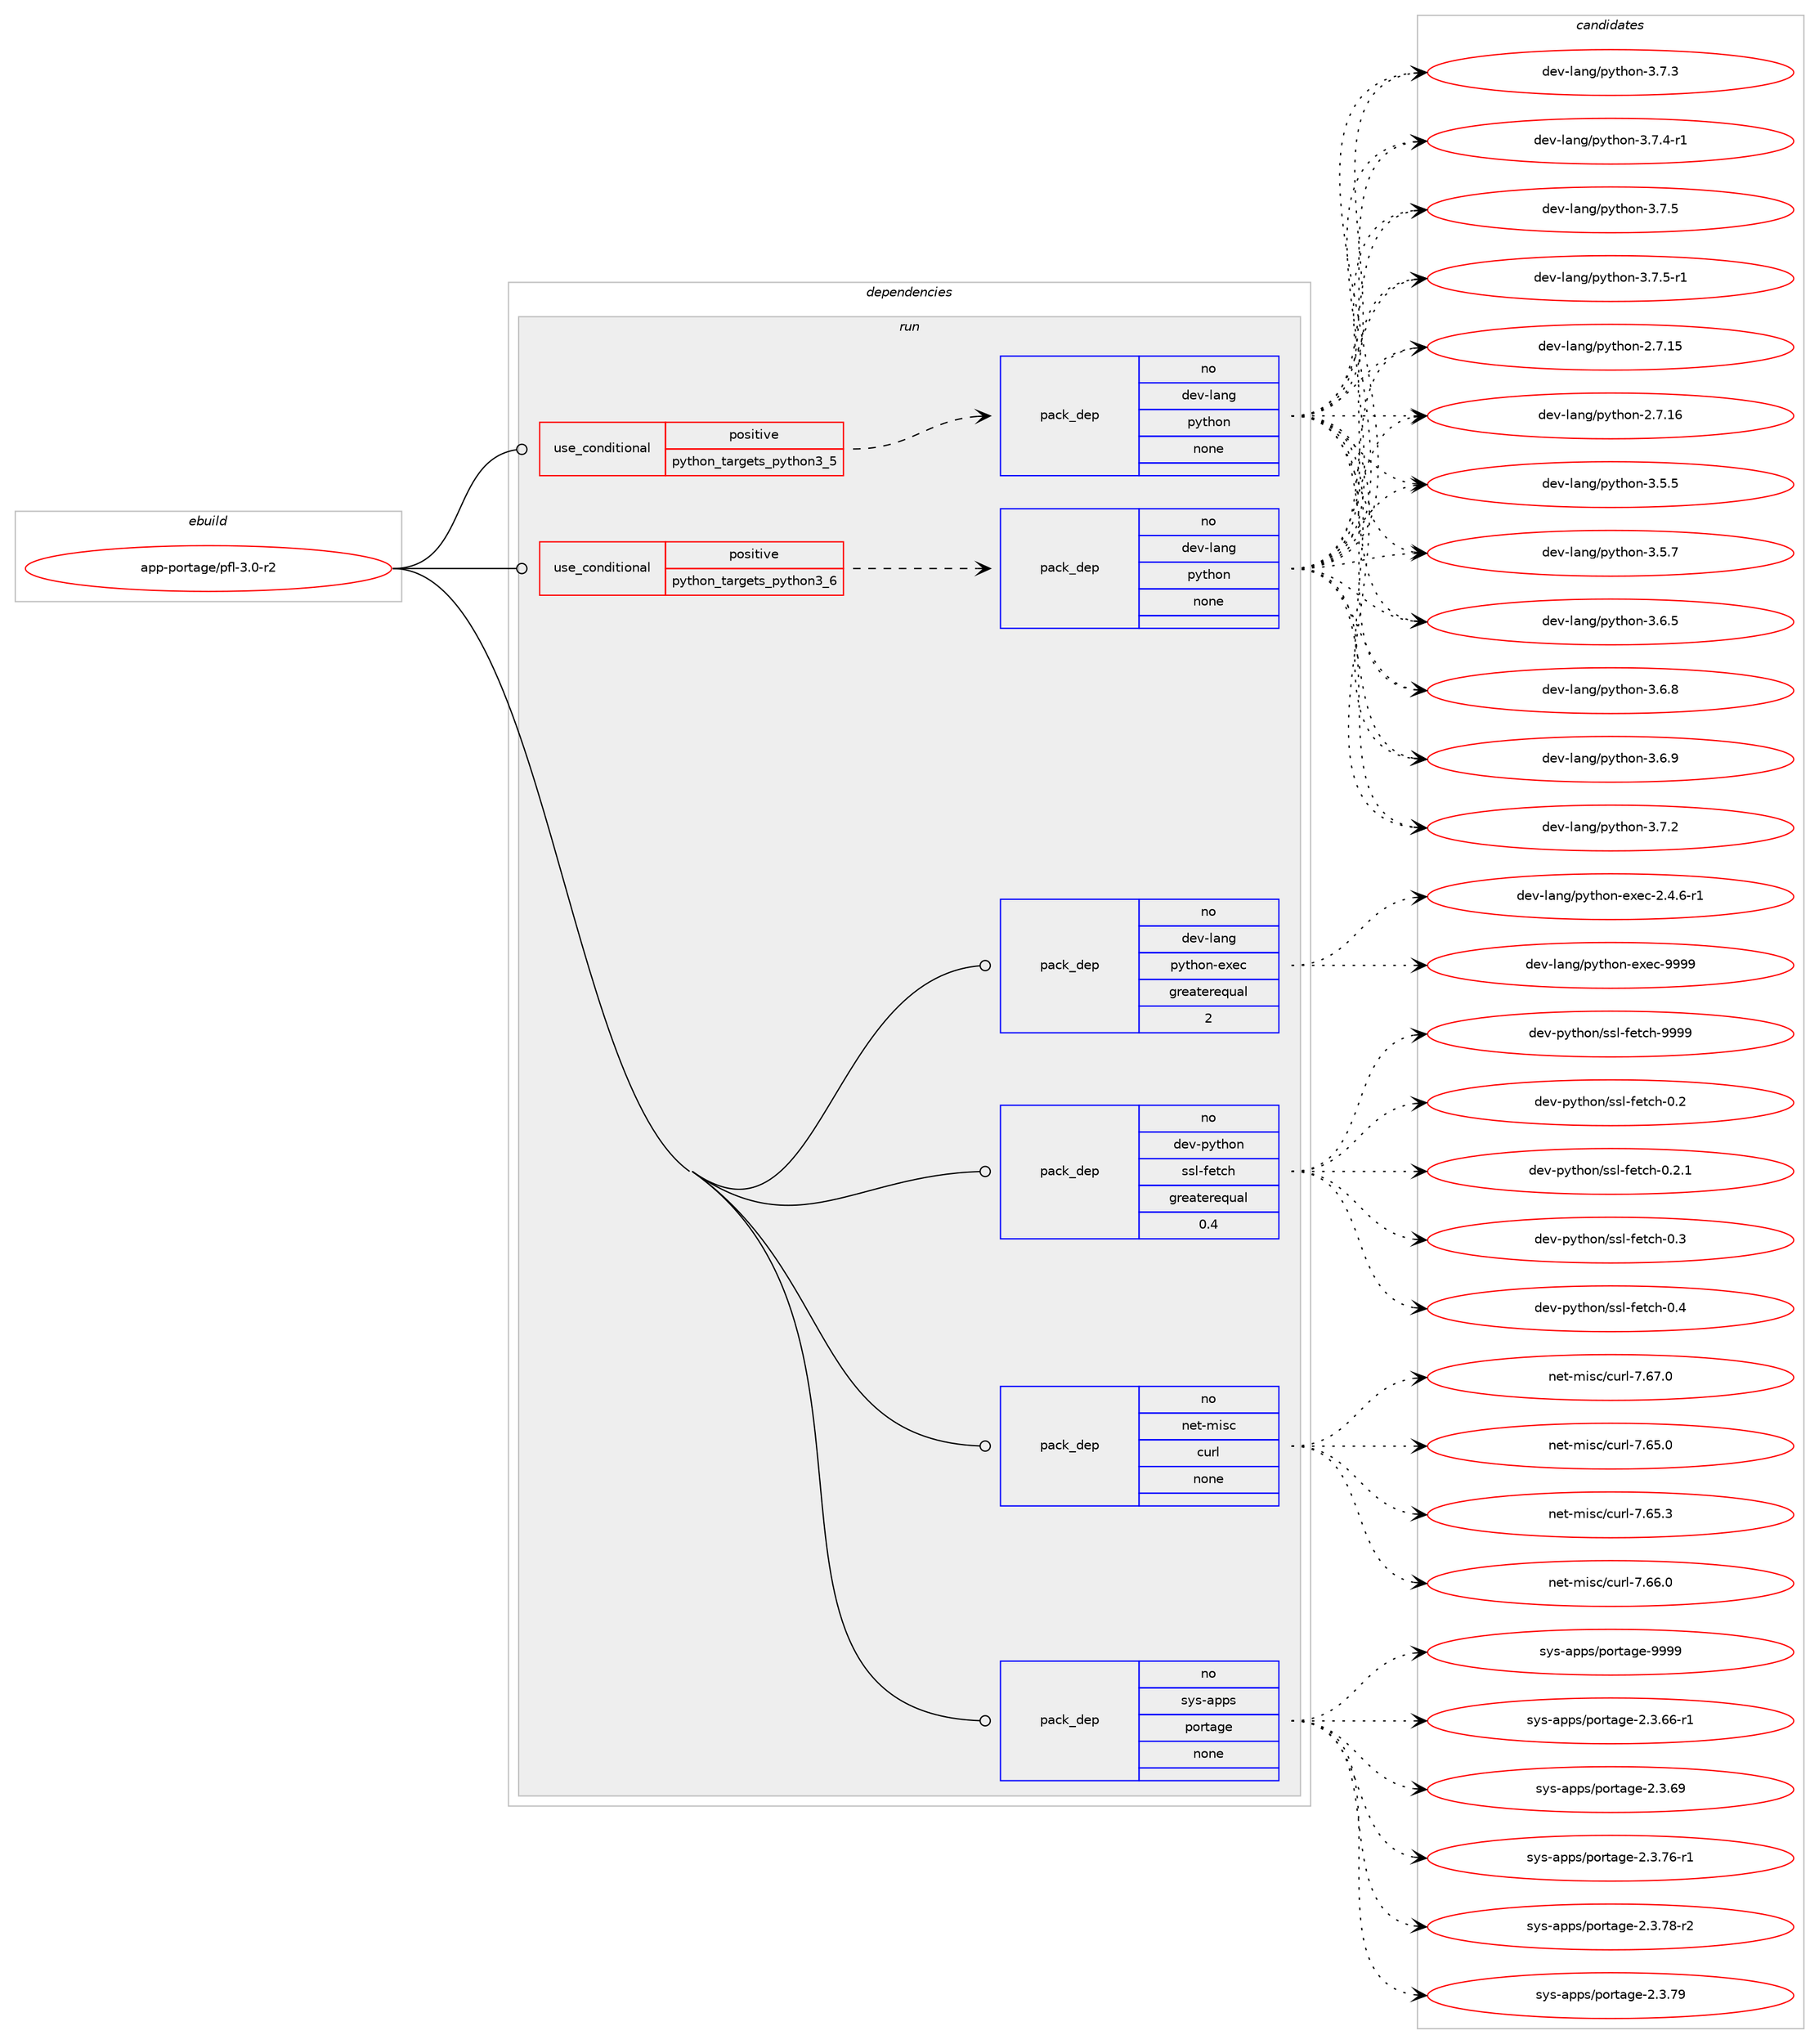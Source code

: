 digraph prolog {

# *************
# Graph options
# *************

newrank=true;
concentrate=true;
compound=true;
graph [rankdir=LR,fontname=Helvetica,fontsize=10,ranksep=1.5];#, ranksep=2.5, nodesep=0.2];
edge  [arrowhead=vee];
node  [fontname=Helvetica,fontsize=10];

# **********
# The ebuild
# **********

subgraph cluster_leftcol {
color=gray;
rank=same;
label=<<i>ebuild</i>>;
id [label="app-portage/pfl-3.0-r2", color=red, width=4, href="../app-portage/pfl-3.0-r2.svg"];
}

# ****************
# The dependencies
# ****************

subgraph cluster_midcol {
color=gray;
label=<<i>dependencies</i>>;
subgraph cluster_compile {
fillcolor="#eeeeee";
style=filled;
label=<<i>compile</i>>;
}
subgraph cluster_compileandrun {
fillcolor="#eeeeee";
style=filled;
label=<<i>compile and run</i>>;
}
subgraph cluster_run {
fillcolor="#eeeeee";
style=filled;
label=<<i>run</i>>;
subgraph cond120855 {
dependency506442 [label=<<TABLE BORDER="0" CELLBORDER="1" CELLSPACING="0" CELLPADDING="4"><TR><TD ROWSPAN="3" CELLPADDING="10">use_conditional</TD></TR><TR><TD>positive</TD></TR><TR><TD>python_targets_python3_5</TD></TR></TABLE>>, shape=none, color=red];
subgraph pack376441 {
dependency506443 [label=<<TABLE BORDER="0" CELLBORDER="1" CELLSPACING="0" CELLPADDING="4" WIDTH="220"><TR><TD ROWSPAN="6" CELLPADDING="30">pack_dep</TD></TR><TR><TD WIDTH="110">no</TD></TR><TR><TD>dev-lang</TD></TR><TR><TD>python</TD></TR><TR><TD>none</TD></TR><TR><TD></TD></TR></TABLE>>, shape=none, color=blue];
}
dependency506442:e -> dependency506443:w [weight=20,style="dashed",arrowhead="vee"];
}
id:e -> dependency506442:w [weight=20,style="solid",arrowhead="odot"];
subgraph cond120856 {
dependency506444 [label=<<TABLE BORDER="0" CELLBORDER="1" CELLSPACING="0" CELLPADDING="4"><TR><TD ROWSPAN="3" CELLPADDING="10">use_conditional</TD></TR><TR><TD>positive</TD></TR><TR><TD>python_targets_python3_6</TD></TR></TABLE>>, shape=none, color=red];
subgraph pack376442 {
dependency506445 [label=<<TABLE BORDER="0" CELLBORDER="1" CELLSPACING="0" CELLPADDING="4" WIDTH="220"><TR><TD ROWSPAN="6" CELLPADDING="30">pack_dep</TD></TR><TR><TD WIDTH="110">no</TD></TR><TR><TD>dev-lang</TD></TR><TR><TD>python</TD></TR><TR><TD>none</TD></TR><TR><TD></TD></TR></TABLE>>, shape=none, color=blue];
}
dependency506444:e -> dependency506445:w [weight=20,style="dashed",arrowhead="vee"];
}
id:e -> dependency506444:w [weight=20,style="solid",arrowhead="odot"];
subgraph pack376443 {
dependency506446 [label=<<TABLE BORDER="0" CELLBORDER="1" CELLSPACING="0" CELLPADDING="4" WIDTH="220"><TR><TD ROWSPAN="6" CELLPADDING="30">pack_dep</TD></TR><TR><TD WIDTH="110">no</TD></TR><TR><TD>dev-lang</TD></TR><TR><TD>python-exec</TD></TR><TR><TD>greaterequal</TD></TR><TR><TD>2</TD></TR></TABLE>>, shape=none, color=blue];
}
id:e -> dependency506446:w [weight=20,style="solid",arrowhead="odot"];
subgraph pack376444 {
dependency506447 [label=<<TABLE BORDER="0" CELLBORDER="1" CELLSPACING="0" CELLPADDING="4" WIDTH="220"><TR><TD ROWSPAN="6" CELLPADDING="30">pack_dep</TD></TR><TR><TD WIDTH="110">no</TD></TR><TR><TD>dev-python</TD></TR><TR><TD>ssl-fetch</TD></TR><TR><TD>greaterequal</TD></TR><TR><TD>0.4</TD></TR></TABLE>>, shape=none, color=blue];
}
id:e -> dependency506447:w [weight=20,style="solid",arrowhead="odot"];
subgraph pack376445 {
dependency506448 [label=<<TABLE BORDER="0" CELLBORDER="1" CELLSPACING="0" CELLPADDING="4" WIDTH="220"><TR><TD ROWSPAN="6" CELLPADDING="30">pack_dep</TD></TR><TR><TD WIDTH="110">no</TD></TR><TR><TD>net-misc</TD></TR><TR><TD>curl</TD></TR><TR><TD>none</TD></TR><TR><TD></TD></TR></TABLE>>, shape=none, color=blue];
}
id:e -> dependency506448:w [weight=20,style="solid",arrowhead="odot"];
subgraph pack376446 {
dependency506449 [label=<<TABLE BORDER="0" CELLBORDER="1" CELLSPACING="0" CELLPADDING="4" WIDTH="220"><TR><TD ROWSPAN="6" CELLPADDING="30">pack_dep</TD></TR><TR><TD WIDTH="110">no</TD></TR><TR><TD>sys-apps</TD></TR><TR><TD>portage</TD></TR><TR><TD>none</TD></TR><TR><TD></TD></TR></TABLE>>, shape=none, color=blue];
}
id:e -> dependency506449:w [weight=20,style="solid",arrowhead="odot"];
}
}

# **************
# The candidates
# **************

subgraph cluster_choices {
rank=same;
color=gray;
label=<<i>candidates</i>>;

subgraph choice376441 {
color=black;
nodesep=1;
choice10010111845108971101034711212111610411111045504655464953 [label="dev-lang/python-2.7.15", color=red, width=4,href="../dev-lang/python-2.7.15.svg"];
choice10010111845108971101034711212111610411111045504655464954 [label="dev-lang/python-2.7.16", color=red, width=4,href="../dev-lang/python-2.7.16.svg"];
choice100101118451089711010347112121116104111110455146534653 [label="dev-lang/python-3.5.5", color=red, width=4,href="../dev-lang/python-3.5.5.svg"];
choice100101118451089711010347112121116104111110455146534655 [label="dev-lang/python-3.5.7", color=red, width=4,href="../dev-lang/python-3.5.7.svg"];
choice100101118451089711010347112121116104111110455146544653 [label="dev-lang/python-3.6.5", color=red, width=4,href="../dev-lang/python-3.6.5.svg"];
choice100101118451089711010347112121116104111110455146544656 [label="dev-lang/python-3.6.8", color=red, width=4,href="../dev-lang/python-3.6.8.svg"];
choice100101118451089711010347112121116104111110455146544657 [label="dev-lang/python-3.6.9", color=red, width=4,href="../dev-lang/python-3.6.9.svg"];
choice100101118451089711010347112121116104111110455146554650 [label="dev-lang/python-3.7.2", color=red, width=4,href="../dev-lang/python-3.7.2.svg"];
choice100101118451089711010347112121116104111110455146554651 [label="dev-lang/python-3.7.3", color=red, width=4,href="../dev-lang/python-3.7.3.svg"];
choice1001011184510897110103471121211161041111104551465546524511449 [label="dev-lang/python-3.7.4-r1", color=red, width=4,href="../dev-lang/python-3.7.4-r1.svg"];
choice100101118451089711010347112121116104111110455146554653 [label="dev-lang/python-3.7.5", color=red, width=4,href="../dev-lang/python-3.7.5.svg"];
choice1001011184510897110103471121211161041111104551465546534511449 [label="dev-lang/python-3.7.5-r1", color=red, width=4,href="../dev-lang/python-3.7.5-r1.svg"];
dependency506443:e -> choice10010111845108971101034711212111610411111045504655464953:w [style=dotted,weight="100"];
dependency506443:e -> choice10010111845108971101034711212111610411111045504655464954:w [style=dotted,weight="100"];
dependency506443:e -> choice100101118451089711010347112121116104111110455146534653:w [style=dotted,weight="100"];
dependency506443:e -> choice100101118451089711010347112121116104111110455146534655:w [style=dotted,weight="100"];
dependency506443:e -> choice100101118451089711010347112121116104111110455146544653:w [style=dotted,weight="100"];
dependency506443:e -> choice100101118451089711010347112121116104111110455146544656:w [style=dotted,weight="100"];
dependency506443:e -> choice100101118451089711010347112121116104111110455146544657:w [style=dotted,weight="100"];
dependency506443:e -> choice100101118451089711010347112121116104111110455146554650:w [style=dotted,weight="100"];
dependency506443:e -> choice100101118451089711010347112121116104111110455146554651:w [style=dotted,weight="100"];
dependency506443:e -> choice1001011184510897110103471121211161041111104551465546524511449:w [style=dotted,weight="100"];
dependency506443:e -> choice100101118451089711010347112121116104111110455146554653:w [style=dotted,weight="100"];
dependency506443:e -> choice1001011184510897110103471121211161041111104551465546534511449:w [style=dotted,weight="100"];
}
subgraph choice376442 {
color=black;
nodesep=1;
choice10010111845108971101034711212111610411111045504655464953 [label="dev-lang/python-2.7.15", color=red, width=4,href="../dev-lang/python-2.7.15.svg"];
choice10010111845108971101034711212111610411111045504655464954 [label="dev-lang/python-2.7.16", color=red, width=4,href="../dev-lang/python-2.7.16.svg"];
choice100101118451089711010347112121116104111110455146534653 [label="dev-lang/python-3.5.5", color=red, width=4,href="../dev-lang/python-3.5.5.svg"];
choice100101118451089711010347112121116104111110455146534655 [label="dev-lang/python-3.5.7", color=red, width=4,href="../dev-lang/python-3.5.7.svg"];
choice100101118451089711010347112121116104111110455146544653 [label="dev-lang/python-3.6.5", color=red, width=4,href="../dev-lang/python-3.6.5.svg"];
choice100101118451089711010347112121116104111110455146544656 [label="dev-lang/python-3.6.8", color=red, width=4,href="../dev-lang/python-3.6.8.svg"];
choice100101118451089711010347112121116104111110455146544657 [label="dev-lang/python-3.6.9", color=red, width=4,href="../dev-lang/python-3.6.9.svg"];
choice100101118451089711010347112121116104111110455146554650 [label="dev-lang/python-3.7.2", color=red, width=4,href="../dev-lang/python-3.7.2.svg"];
choice100101118451089711010347112121116104111110455146554651 [label="dev-lang/python-3.7.3", color=red, width=4,href="../dev-lang/python-3.7.3.svg"];
choice1001011184510897110103471121211161041111104551465546524511449 [label="dev-lang/python-3.7.4-r1", color=red, width=4,href="../dev-lang/python-3.7.4-r1.svg"];
choice100101118451089711010347112121116104111110455146554653 [label="dev-lang/python-3.7.5", color=red, width=4,href="../dev-lang/python-3.7.5.svg"];
choice1001011184510897110103471121211161041111104551465546534511449 [label="dev-lang/python-3.7.5-r1", color=red, width=4,href="../dev-lang/python-3.7.5-r1.svg"];
dependency506445:e -> choice10010111845108971101034711212111610411111045504655464953:w [style=dotted,weight="100"];
dependency506445:e -> choice10010111845108971101034711212111610411111045504655464954:w [style=dotted,weight="100"];
dependency506445:e -> choice100101118451089711010347112121116104111110455146534653:w [style=dotted,weight="100"];
dependency506445:e -> choice100101118451089711010347112121116104111110455146534655:w [style=dotted,weight="100"];
dependency506445:e -> choice100101118451089711010347112121116104111110455146544653:w [style=dotted,weight="100"];
dependency506445:e -> choice100101118451089711010347112121116104111110455146544656:w [style=dotted,weight="100"];
dependency506445:e -> choice100101118451089711010347112121116104111110455146544657:w [style=dotted,weight="100"];
dependency506445:e -> choice100101118451089711010347112121116104111110455146554650:w [style=dotted,weight="100"];
dependency506445:e -> choice100101118451089711010347112121116104111110455146554651:w [style=dotted,weight="100"];
dependency506445:e -> choice1001011184510897110103471121211161041111104551465546524511449:w [style=dotted,weight="100"];
dependency506445:e -> choice100101118451089711010347112121116104111110455146554653:w [style=dotted,weight="100"];
dependency506445:e -> choice1001011184510897110103471121211161041111104551465546534511449:w [style=dotted,weight="100"];
}
subgraph choice376443 {
color=black;
nodesep=1;
choice10010111845108971101034711212111610411111045101120101994550465246544511449 [label="dev-lang/python-exec-2.4.6-r1", color=red, width=4,href="../dev-lang/python-exec-2.4.6-r1.svg"];
choice10010111845108971101034711212111610411111045101120101994557575757 [label="dev-lang/python-exec-9999", color=red, width=4,href="../dev-lang/python-exec-9999.svg"];
dependency506446:e -> choice10010111845108971101034711212111610411111045101120101994550465246544511449:w [style=dotted,weight="100"];
dependency506446:e -> choice10010111845108971101034711212111610411111045101120101994557575757:w [style=dotted,weight="100"];
}
subgraph choice376444 {
color=black;
nodesep=1;
choice1001011184511212111610411111047115115108451021011169910445484650 [label="dev-python/ssl-fetch-0.2", color=red, width=4,href="../dev-python/ssl-fetch-0.2.svg"];
choice10010111845112121116104111110471151151084510210111699104454846504649 [label="dev-python/ssl-fetch-0.2.1", color=red, width=4,href="../dev-python/ssl-fetch-0.2.1.svg"];
choice1001011184511212111610411111047115115108451021011169910445484651 [label="dev-python/ssl-fetch-0.3", color=red, width=4,href="../dev-python/ssl-fetch-0.3.svg"];
choice1001011184511212111610411111047115115108451021011169910445484652 [label="dev-python/ssl-fetch-0.4", color=red, width=4,href="../dev-python/ssl-fetch-0.4.svg"];
choice100101118451121211161041111104711511510845102101116991044557575757 [label="dev-python/ssl-fetch-9999", color=red, width=4,href="../dev-python/ssl-fetch-9999.svg"];
dependency506447:e -> choice1001011184511212111610411111047115115108451021011169910445484650:w [style=dotted,weight="100"];
dependency506447:e -> choice10010111845112121116104111110471151151084510210111699104454846504649:w [style=dotted,weight="100"];
dependency506447:e -> choice1001011184511212111610411111047115115108451021011169910445484651:w [style=dotted,weight="100"];
dependency506447:e -> choice1001011184511212111610411111047115115108451021011169910445484652:w [style=dotted,weight="100"];
dependency506447:e -> choice100101118451121211161041111104711511510845102101116991044557575757:w [style=dotted,weight="100"];
}
subgraph choice376445 {
color=black;
nodesep=1;
choice1101011164510910511599479911711410845554654534648 [label="net-misc/curl-7.65.0", color=red, width=4,href="../net-misc/curl-7.65.0.svg"];
choice1101011164510910511599479911711410845554654534651 [label="net-misc/curl-7.65.3", color=red, width=4,href="../net-misc/curl-7.65.3.svg"];
choice1101011164510910511599479911711410845554654544648 [label="net-misc/curl-7.66.0", color=red, width=4,href="../net-misc/curl-7.66.0.svg"];
choice1101011164510910511599479911711410845554654554648 [label="net-misc/curl-7.67.0", color=red, width=4,href="../net-misc/curl-7.67.0.svg"];
dependency506448:e -> choice1101011164510910511599479911711410845554654534648:w [style=dotted,weight="100"];
dependency506448:e -> choice1101011164510910511599479911711410845554654534651:w [style=dotted,weight="100"];
dependency506448:e -> choice1101011164510910511599479911711410845554654544648:w [style=dotted,weight="100"];
dependency506448:e -> choice1101011164510910511599479911711410845554654554648:w [style=dotted,weight="100"];
}
subgraph choice376446 {
color=black;
nodesep=1;
choice11512111545971121121154711211111411697103101455046514654544511449 [label="sys-apps/portage-2.3.66-r1", color=red, width=4,href="../sys-apps/portage-2.3.66-r1.svg"];
choice1151211154597112112115471121111141169710310145504651465457 [label="sys-apps/portage-2.3.69", color=red, width=4,href="../sys-apps/portage-2.3.69.svg"];
choice11512111545971121121154711211111411697103101455046514655544511449 [label="sys-apps/portage-2.3.76-r1", color=red, width=4,href="../sys-apps/portage-2.3.76-r1.svg"];
choice11512111545971121121154711211111411697103101455046514655564511450 [label="sys-apps/portage-2.3.78-r2", color=red, width=4,href="../sys-apps/portage-2.3.78-r2.svg"];
choice1151211154597112112115471121111141169710310145504651465557 [label="sys-apps/portage-2.3.79", color=red, width=4,href="../sys-apps/portage-2.3.79.svg"];
choice115121115459711211211547112111114116971031014557575757 [label="sys-apps/portage-9999", color=red, width=4,href="../sys-apps/portage-9999.svg"];
dependency506449:e -> choice11512111545971121121154711211111411697103101455046514654544511449:w [style=dotted,weight="100"];
dependency506449:e -> choice1151211154597112112115471121111141169710310145504651465457:w [style=dotted,weight="100"];
dependency506449:e -> choice11512111545971121121154711211111411697103101455046514655544511449:w [style=dotted,weight="100"];
dependency506449:e -> choice11512111545971121121154711211111411697103101455046514655564511450:w [style=dotted,weight="100"];
dependency506449:e -> choice1151211154597112112115471121111141169710310145504651465557:w [style=dotted,weight="100"];
dependency506449:e -> choice115121115459711211211547112111114116971031014557575757:w [style=dotted,weight="100"];
}
}

}
